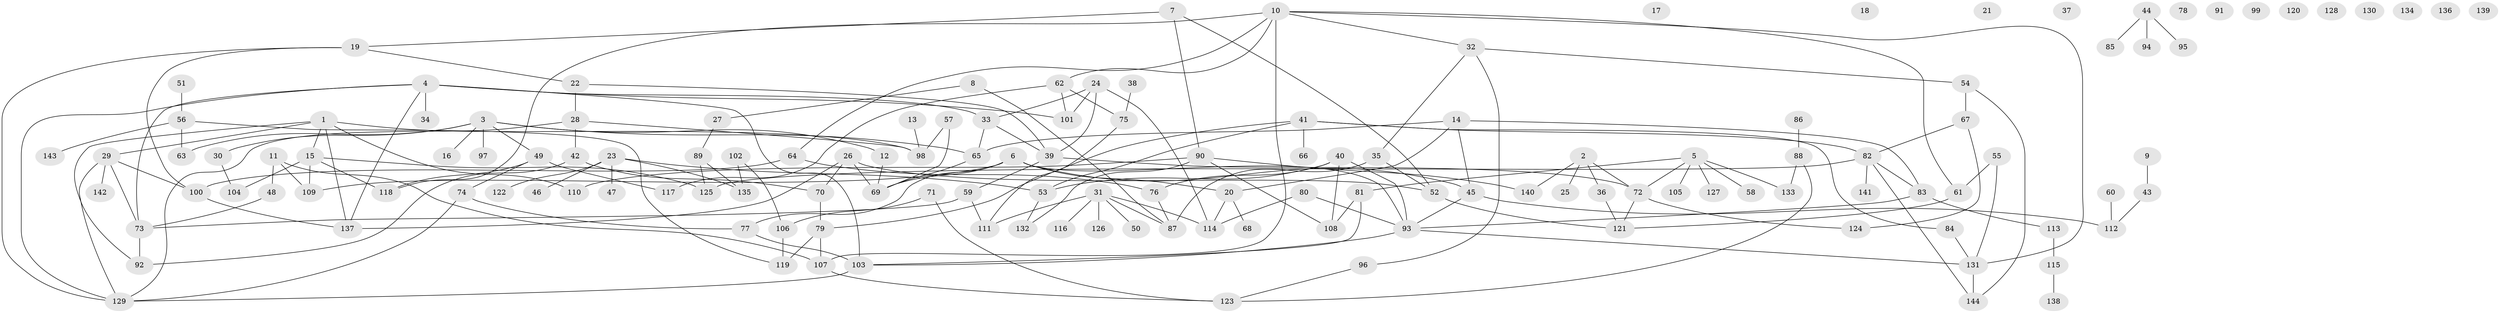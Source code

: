 // Generated by graph-tools (version 1.1) at 2025/12/03/09/25 04:12:54]
// undirected, 144 vertices, 198 edges
graph export_dot {
graph [start="1"]
  node [color=gray90,style=filled];
  1;
  2;
  3;
  4;
  5;
  6;
  7;
  8;
  9;
  10;
  11;
  12;
  13;
  14;
  15;
  16;
  17;
  18;
  19;
  20;
  21;
  22;
  23;
  24;
  25;
  26;
  27;
  28;
  29;
  30;
  31;
  32;
  33;
  34;
  35;
  36;
  37;
  38;
  39;
  40;
  41;
  42;
  43;
  44;
  45;
  46;
  47;
  48;
  49;
  50;
  51;
  52;
  53;
  54;
  55;
  56;
  57;
  58;
  59;
  60;
  61;
  62;
  63;
  64;
  65;
  66;
  67;
  68;
  69;
  70;
  71;
  72;
  73;
  74;
  75;
  76;
  77;
  78;
  79;
  80;
  81;
  82;
  83;
  84;
  85;
  86;
  87;
  88;
  89;
  90;
  91;
  92;
  93;
  94;
  95;
  96;
  97;
  98;
  99;
  100;
  101;
  102;
  103;
  104;
  105;
  106;
  107;
  108;
  109;
  110;
  111;
  112;
  113;
  114;
  115;
  116;
  117;
  118;
  119;
  120;
  121;
  122;
  123;
  124;
  125;
  126;
  127;
  128;
  129;
  130;
  131;
  132;
  133;
  134;
  135;
  136;
  137;
  138;
  139;
  140;
  141;
  142;
  143;
  144;
  1 -- 15;
  1 -- 29;
  1 -- 92;
  1 -- 98;
  1 -- 110;
  1 -- 137;
  2 -- 25;
  2 -- 36;
  2 -- 72;
  2 -- 140;
  3 -- 12;
  3 -- 16;
  3 -- 30;
  3 -- 49;
  3 -- 63;
  3 -- 65;
  3 -- 97;
  4 -- 33;
  4 -- 34;
  4 -- 73;
  4 -- 101;
  4 -- 103;
  4 -- 129;
  4 -- 137;
  5 -- 58;
  5 -- 72;
  5 -- 81;
  5 -- 105;
  5 -- 127;
  5 -- 133;
  6 -- 20;
  6 -- 45;
  6 -- 69;
  6 -- 77;
  6 -- 93;
  6 -- 109;
  7 -- 19;
  7 -- 52;
  7 -- 90;
  8 -- 27;
  8 -- 87;
  9 -- 43;
  10 -- 32;
  10 -- 61;
  10 -- 62;
  10 -- 64;
  10 -- 107;
  10 -- 118;
  10 -- 131;
  11 -- 48;
  11 -- 107;
  11 -- 109;
  12 -- 69;
  13 -- 98;
  14 -- 20;
  14 -- 45;
  14 -- 65;
  14 -- 83;
  15 -- 104;
  15 -- 109;
  15 -- 118;
  15 -- 125;
  19 -- 22;
  19 -- 100;
  19 -- 129;
  20 -- 68;
  20 -- 114;
  22 -- 28;
  22 -- 39;
  23 -- 46;
  23 -- 47;
  23 -- 53;
  23 -- 122;
  23 -- 135;
  24 -- 33;
  24 -- 39;
  24 -- 101;
  24 -- 114;
  26 -- 52;
  26 -- 69;
  26 -- 70;
  26 -- 137;
  27 -- 89;
  28 -- 42;
  28 -- 98;
  28 -- 129;
  29 -- 73;
  29 -- 100;
  29 -- 129;
  29 -- 142;
  30 -- 104;
  31 -- 50;
  31 -- 87;
  31 -- 111;
  31 -- 114;
  31 -- 116;
  31 -- 126;
  32 -- 35;
  32 -- 54;
  32 -- 96;
  33 -- 39;
  33 -- 65;
  35 -- 52;
  35 -- 87;
  36 -- 121;
  38 -- 75;
  39 -- 59;
  39 -- 72;
  40 -- 53;
  40 -- 76;
  40 -- 93;
  40 -- 108;
  41 -- 53;
  41 -- 66;
  41 -- 79;
  41 -- 82;
  41 -- 84;
  42 -- 70;
  42 -- 92;
  43 -- 112;
  44 -- 85;
  44 -- 94;
  44 -- 95;
  45 -- 93;
  45 -- 112;
  48 -- 73;
  49 -- 74;
  49 -- 117;
  49 -- 118;
  51 -- 56;
  52 -- 121;
  53 -- 132;
  54 -- 67;
  54 -- 144;
  55 -- 61;
  55 -- 131;
  56 -- 63;
  56 -- 119;
  56 -- 143;
  57 -- 69;
  57 -- 98;
  59 -- 73;
  59 -- 111;
  60 -- 112;
  61 -- 121;
  62 -- 75;
  62 -- 101;
  62 -- 117;
  64 -- 76;
  64 -- 100;
  65 -- 69;
  67 -- 82;
  67 -- 124;
  70 -- 79;
  71 -- 106;
  71 -- 123;
  72 -- 121;
  72 -- 124;
  73 -- 92;
  74 -- 77;
  74 -- 129;
  75 -- 111;
  76 -- 87;
  77 -- 103;
  79 -- 107;
  79 -- 119;
  80 -- 93;
  80 -- 114;
  81 -- 103;
  81 -- 108;
  82 -- 83;
  82 -- 125;
  82 -- 141;
  82 -- 144;
  83 -- 93;
  83 -- 113;
  84 -- 131;
  86 -- 88;
  88 -- 123;
  88 -- 133;
  89 -- 125;
  89 -- 135;
  90 -- 108;
  90 -- 110;
  90 -- 132;
  90 -- 140;
  93 -- 103;
  93 -- 131;
  96 -- 123;
  100 -- 137;
  102 -- 106;
  102 -- 135;
  103 -- 129;
  106 -- 119;
  107 -- 123;
  113 -- 115;
  115 -- 138;
  131 -- 144;
}
